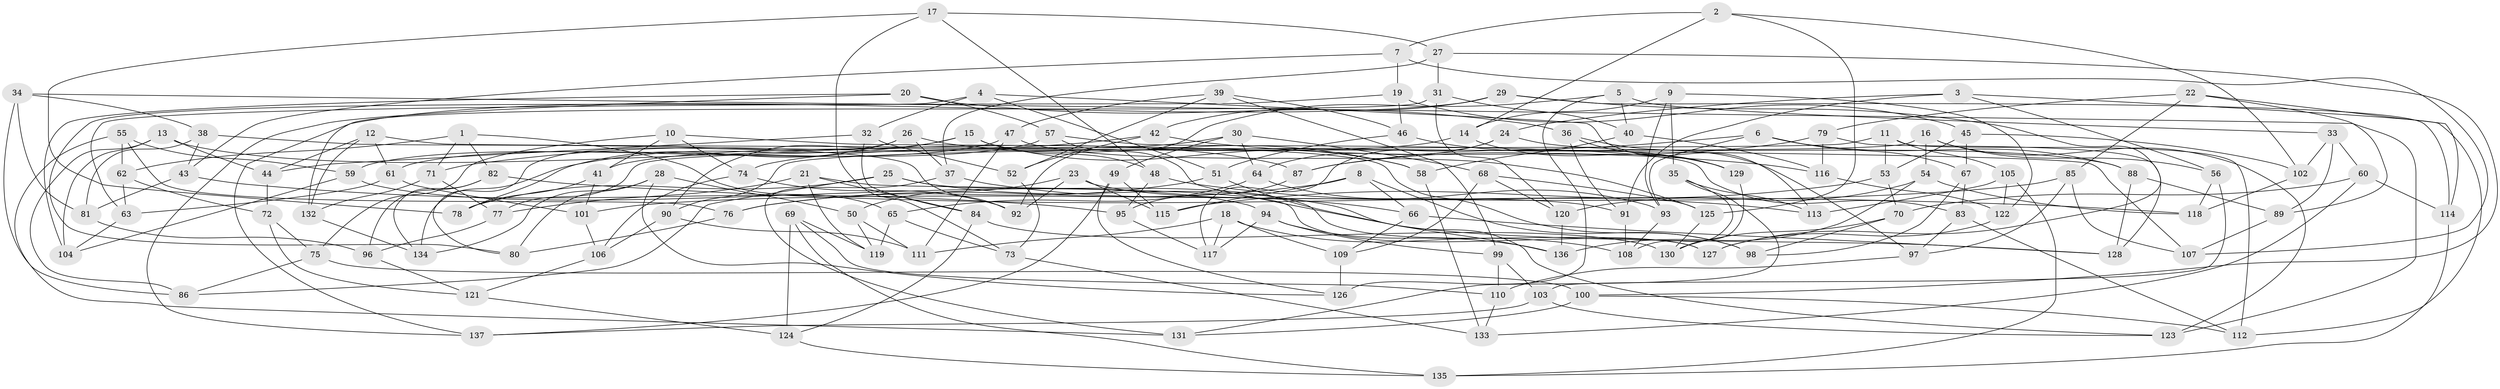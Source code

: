 // Generated by graph-tools (version 1.1) at 2025/50/03/09/25 03:50:52]
// undirected, 137 vertices, 274 edges
graph export_dot {
graph [start="1"]
  node [color=gray90,style=filled];
  1;
  2;
  3;
  4;
  5;
  6;
  7;
  8;
  9;
  10;
  11;
  12;
  13;
  14;
  15;
  16;
  17;
  18;
  19;
  20;
  21;
  22;
  23;
  24;
  25;
  26;
  27;
  28;
  29;
  30;
  31;
  32;
  33;
  34;
  35;
  36;
  37;
  38;
  39;
  40;
  41;
  42;
  43;
  44;
  45;
  46;
  47;
  48;
  49;
  50;
  51;
  52;
  53;
  54;
  55;
  56;
  57;
  58;
  59;
  60;
  61;
  62;
  63;
  64;
  65;
  66;
  67;
  68;
  69;
  70;
  71;
  72;
  73;
  74;
  75;
  76;
  77;
  78;
  79;
  80;
  81;
  82;
  83;
  84;
  85;
  86;
  87;
  88;
  89;
  90;
  91;
  92;
  93;
  94;
  95;
  96;
  97;
  98;
  99;
  100;
  101;
  102;
  103;
  104;
  105;
  106;
  107;
  108;
  109;
  110;
  111;
  112;
  113;
  114;
  115;
  116;
  117;
  118;
  119;
  120;
  121;
  122;
  123;
  124;
  125;
  126;
  127;
  128;
  129;
  130;
  131;
  132;
  133;
  134;
  135;
  136;
  137;
  1 -- 62;
  1 -- 71;
  1 -- 65;
  1 -- 82;
  2 -- 102;
  2 -- 7;
  2 -- 125;
  2 -- 14;
  3 -- 91;
  3 -- 56;
  3 -- 24;
  3 -- 112;
  4 -- 32;
  4 -- 80;
  4 -- 51;
  4 -- 113;
  5 -- 33;
  5 -- 126;
  5 -- 92;
  5 -- 40;
  6 -- 88;
  6 -- 67;
  6 -- 93;
  6 -- 87;
  7 -- 107;
  7 -- 19;
  7 -- 43;
  8 -- 115;
  8 -- 66;
  8 -- 98;
  8 -- 76;
  9 -- 122;
  9 -- 14;
  9 -- 93;
  9 -- 35;
  10 -- 74;
  10 -- 75;
  10 -- 98;
  10 -- 41;
  11 -- 105;
  11 -- 53;
  11 -- 90;
  11 -- 112;
  12 -- 61;
  12 -- 44;
  12 -- 107;
  12 -- 132;
  13 -- 86;
  13 -- 87;
  13 -- 44;
  13 -- 104;
  14 -- 129;
  14 -- 74;
  15 -- 134;
  15 -- 90;
  15 -- 48;
  15 -- 58;
  16 -- 77;
  16 -- 54;
  16 -- 56;
  16 -- 123;
  17 -- 27;
  17 -- 78;
  17 -- 48;
  17 -- 73;
  18 -- 108;
  18 -- 117;
  18 -- 111;
  18 -- 109;
  19 -- 63;
  19 -- 45;
  19 -- 46;
  20 -- 137;
  20 -- 57;
  20 -- 36;
  20 -- 104;
  21 -- 127;
  21 -- 84;
  21 -- 119;
  21 -- 77;
  22 -- 85;
  22 -- 89;
  22 -- 79;
  22 -- 114;
  23 -- 50;
  23 -- 115;
  23 -- 92;
  23 -- 91;
  24 -- 117;
  24 -- 64;
  24 -- 88;
  25 -- 86;
  25 -- 127;
  25 -- 78;
  25 -- 128;
  26 -- 37;
  26 -- 80;
  26 -- 58;
  26 -- 78;
  27 -- 31;
  27 -- 37;
  27 -- 100;
  28 -- 80;
  28 -- 50;
  28 -- 126;
  28 -- 134;
  29 -- 127;
  29 -- 42;
  29 -- 137;
  29 -- 114;
  30 -- 41;
  30 -- 49;
  30 -- 64;
  30 -- 68;
  31 -- 120;
  31 -- 132;
  31 -- 40;
  32 -- 52;
  32 -- 44;
  32 -- 84;
  33 -- 60;
  33 -- 89;
  33 -- 102;
  34 -- 86;
  34 -- 38;
  34 -- 123;
  34 -- 81;
  35 -- 113;
  35 -- 108;
  35 -- 131;
  36 -- 97;
  36 -- 91;
  36 -- 129;
  37 -- 66;
  37 -- 131;
  38 -- 43;
  38 -- 92;
  38 -- 81;
  39 -- 99;
  39 -- 46;
  39 -- 52;
  39 -- 47;
  40 -- 58;
  40 -- 116;
  41 -- 101;
  41 -- 78;
  42 -- 52;
  42 -- 71;
  42 -- 116;
  43 -- 81;
  43 -- 95;
  44 -- 72;
  45 -- 67;
  45 -- 102;
  45 -- 53;
  46 -- 51;
  46 -- 129;
  47 -- 125;
  47 -- 111;
  47 -- 59;
  48 -- 113;
  48 -- 95;
  49 -- 126;
  49 -- 137;
  49 -- 115;
  50 -- 111;
  50 -- 119;
  51 -- 76;
  51 -- 123;
  52 -- 73;
  53 -- 115;
  53 -- 70;
  54 -- 120;
  54 -- 118;
  54 -- 136;
  55 -- 131;
  55 -- 62;
  55 -- 76;
  55 -- 59;
  56 -- 103;
  56 -- 118;
  57 -- 61;
  57 -- 83;
  57 -- 136;
  58 -- 133;
  59 -- 104;
  59 -- 94;
  60 -- 133;
  60 -- 70;
  60 -- 114;
  61 -- 101;
  61 -- 63;
  62 -- 72;
  62 -- 63;
  63 -- 104;
  64 -- 65;
  64 -- 93;
  65 -- 119;
  65 -- 73;
  66 -- 128;
  66 -- 109;
  67 -- 83;
  67 -- 98;
  68 -- 120;
  68 -- 109;
  68 -- 125;
  69 -- 124;
  69 -- 110;
  69 -- 135;
  69 -- 119;
  70 -- 98;
  70 -- 130;
  71 -- 77;
  71 -- 132;
  72 -- 121;
  72 -- 75;
  73 -- 133;
  74 -- 106;
  74 -- 92;
  75 -- 100;
  75 -- 86;
  76 -- 80;
  77 -- 96;
  79 -- 87;
  79 -- 116;
  79 -- 128;
  81 -- 96;
  82 -- 134;
  82 -- 96;
  82 -- 118;
  83 -- 112;
  83 -- 97;
  84 -- 124;
  84 -- 130;
  85 -- 97;
  85 -- 107;
  85 -- 101;
  87 -- 95;
  88 -- 89;
  88 -- 128;
  89 -- 107;
  90 -- 111;
  90 -- 106;
  91 -- 108;
  93 -- 108;
  94 -- 136;
  94 -- 117;
  94 -- 99;
  95 -- 117;
  96 -- 121;
  97 -- 110;
  99 -- 103;
  99 -- 110;
  100 -- 112;
  100 -- 131;
  101 -- 106;
  102 -- 118;
  103 -- 137;
  103 -- 123;
  105 -- 113;
  105 -- 122;
  105 -- 135;
  106 -- 121;
  109 -- 126;
  110 -- 133;
  114 -- 135;
  116 -- 122;
  120 -- 136;
  121 -- 124;
  122 -- 127;
  124 -- 135;
  125 -- 130;
  129 -- 130;
  132 -- 134;
}
